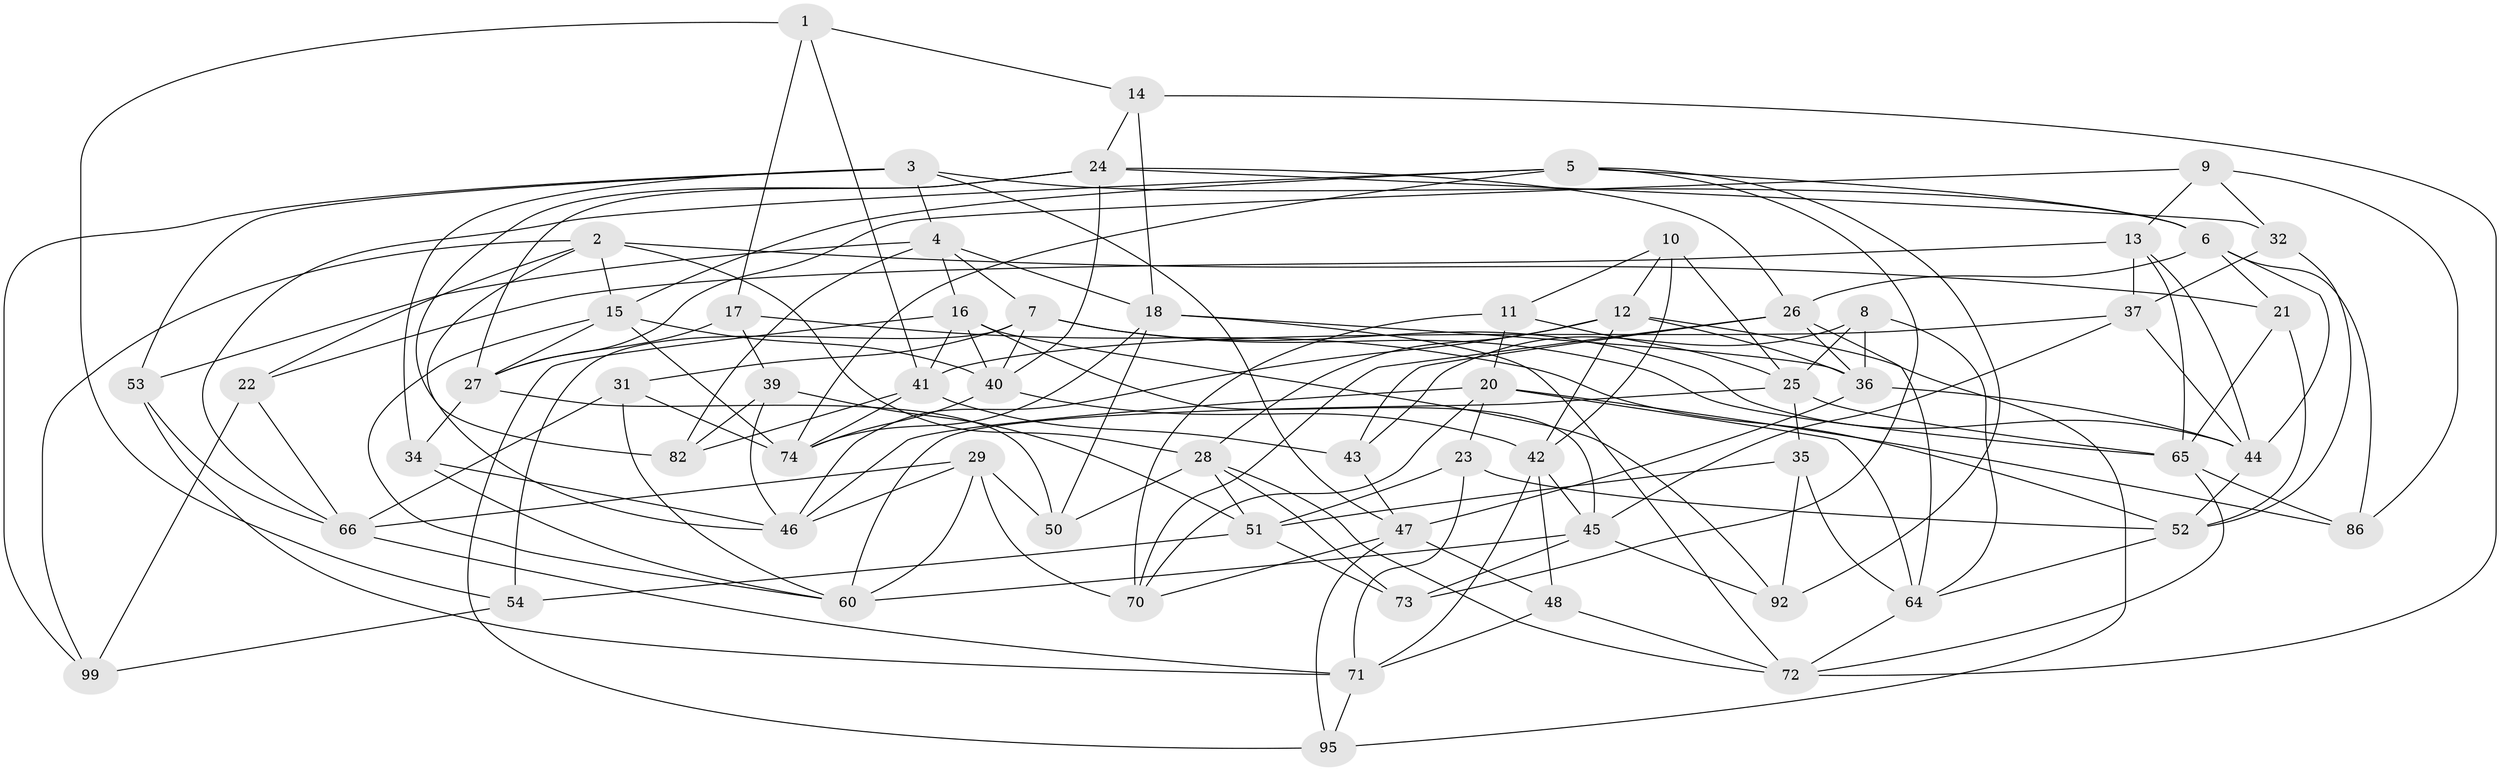 // original degree distribution, {4: 1.0}
// Generated by graph-tools (version 1.1) at 2025/39/02/21/25 10:39:02]
// undirected, 63 vertices, 161 edges
graph export_dot {
graph [start="1"]
  node [color=gray90,style=filled];
  1;
  2 [super="+91"];
  3 [super="+33"];
  4 [super="+81"];
  5 [super="+19"];
  6 [super="+93"];
  7 [super="+76"];
  8;
  9;
  10;
  11;
  12 [super="+62"];
  13 [super="+77"];
  14;
  15 [super="+78"];
  16 [super="+100"];
  17;
  18 [super="+98"];
  20 [super="+68"];
  21;
  22;
  23;
  24 [super="+87"];
  25 [super="+30"];
  26 [super="+63"];
  27 [super="+57"];
  28 [super="+38"];
  29 [super="+56"];
  31;
  32;
  34;
  35;
  36 [super="+80"];
  37 [super="+49"];
  39;
  40 [super="+55"];
  41 [super="+69"];
  42 [super="+79"];
  43;
  44 [super="+58"];
  45 [super="+61"];
  46 [super="+59"];
  47 [super="+97"];
  48;
  50;
  51 [super="+75"];
  52 [super="+84"];
  53;
  54;
  60 [super="+94"];
  64 [super="+89"];
  65 [super="+88"];
  66 [super="+67"];
  70 [super="+90"];
  71 [super="+85"];
  72 [super="+83"];
  73;
  74 [super="+96"];
  82;
  86;
  92;
  95;
  99;
  1 -- 17;
  1 -- 54;
  1 -- 14;
  1 -- 41;
  2 -- 15;
  2 -- 22;
  2 -- 21;
  2 -- 99;
  2 -- 28;
  2 -- 46;
  3 -- 99;
  3 -- 53;
  3 -- 4;
  3 -- 34;
  3 -- 6;
  3 -- 47;
  4 -- 82;
  4 -- 16;
  4 -- 53;
  4 -- 7;
  4 -- 18;
  5 -- 15;
  5 -- 92;
  5 -- 73;
  5 -- 66;
  5 -- 6;
  5 -- 74;
  6 -- 26;
  6 -- 86;
  6 -- 21;
  6 -- 44;
  7 -- 31;
  7 -- 65;
  7 -- 40;
  7 -- 44;
  7 -- 54;
  8 -- 25;
  8 -- 64;
  8 -- 43;
  8 -- 36;
  9 -- 86;
  9 -- 13;
  9 -- 32;
  9 -- 27;
  10 -- 11;
  10 -- 12;
  10 -- 25;
  10 -- 42;
  11 -- 70;
  11 -- 25;
  11 -- 20;
  12 -- 36;
  12 -- 95;
  12 -- 46;
  12 -- 28;
  12 -- 42;
  13 -- 44;
  13 -- 37 [weight=2];
  13 -- 22;
  13 -- 65;
  14 -- 72;
  14 -- 24;
  14 -- 18;
  15 -- 60;
  15 -- 40;
  15 -- 74;
  15 -- 27;
  16 -- 95;
  16 -- 45;
  16 -- 40;
  16 -- 41;
  16 -- 92;
  17 -- 27;
  17 -- 52;
  17 -- 39;
  18 -- 50;
  18 -- 72;
  18 -- 36;
  18 -- 74;
  20 -- 86;
  20 -- 64;
  20 -- 70;
  20 -- 23;
  20 -- 46;
  21 -- 65;
  21 -- 52;
  22 -- 99;
  22 -- 66;
  23 -- 71;
  23 -- 51;
  23 -- 52;
  24 -- 82;
  24 -- 32;
  24 -- 40;
  24 -- 27;
  24 -- 26;
  25 -- 35;
  25 -- 60;
  25 -- 65;
  26 -- 64;
  26 -- 36;
  26 -- 43;
  26 -- 70;
  27 -- 34;
  27 -- 50;
  28 -- 73;
  28 -- 72;
  28 -- 50;
  28 -- 51;
  29 -- 50;
  29 -- 60;
  29 -- 70 [weight=2];
  29 -- 66;
  29 -- 46;
  31 -- 60;
  31 -- 66;
  31 -- 74;
  32 -- 52;
  32 -- 37;
  34 -- 46;
  34 -- 60;
  35 -- 92;
  35 -- 64;
  35 -- 51;
  36 -- 47;
  36 -- 44;
  37 -- 41;
  37 -- 45;
  37 -- 44;
  39 -- 82;
  39 -- 46;
  39 -- 51;
  40 -- 74;
  40 -- 42;
  41 -- 82;
  41 -- 74;
  41 -- 43;
  42 -- 45;
  42 -- 71;
  42 -- 48;
  43 -- 47;
  44 -- 52;
  45 -- 73;
  45 -- 92;
  45 -- 60;
  47 -- 70;
  47 -- 48;
  47 -- 95;
  48 -- 72;
  48 -- 71;
  51 -- 73;
  51 -- 54;
  52 -- 64;
  53 -- 66;
  53 -- 71;
  54 -- 99;
  64 -- 72;
  65 -- 86;
  65 -- 72;
  66 -- 71;
  71 -- 95;
}
